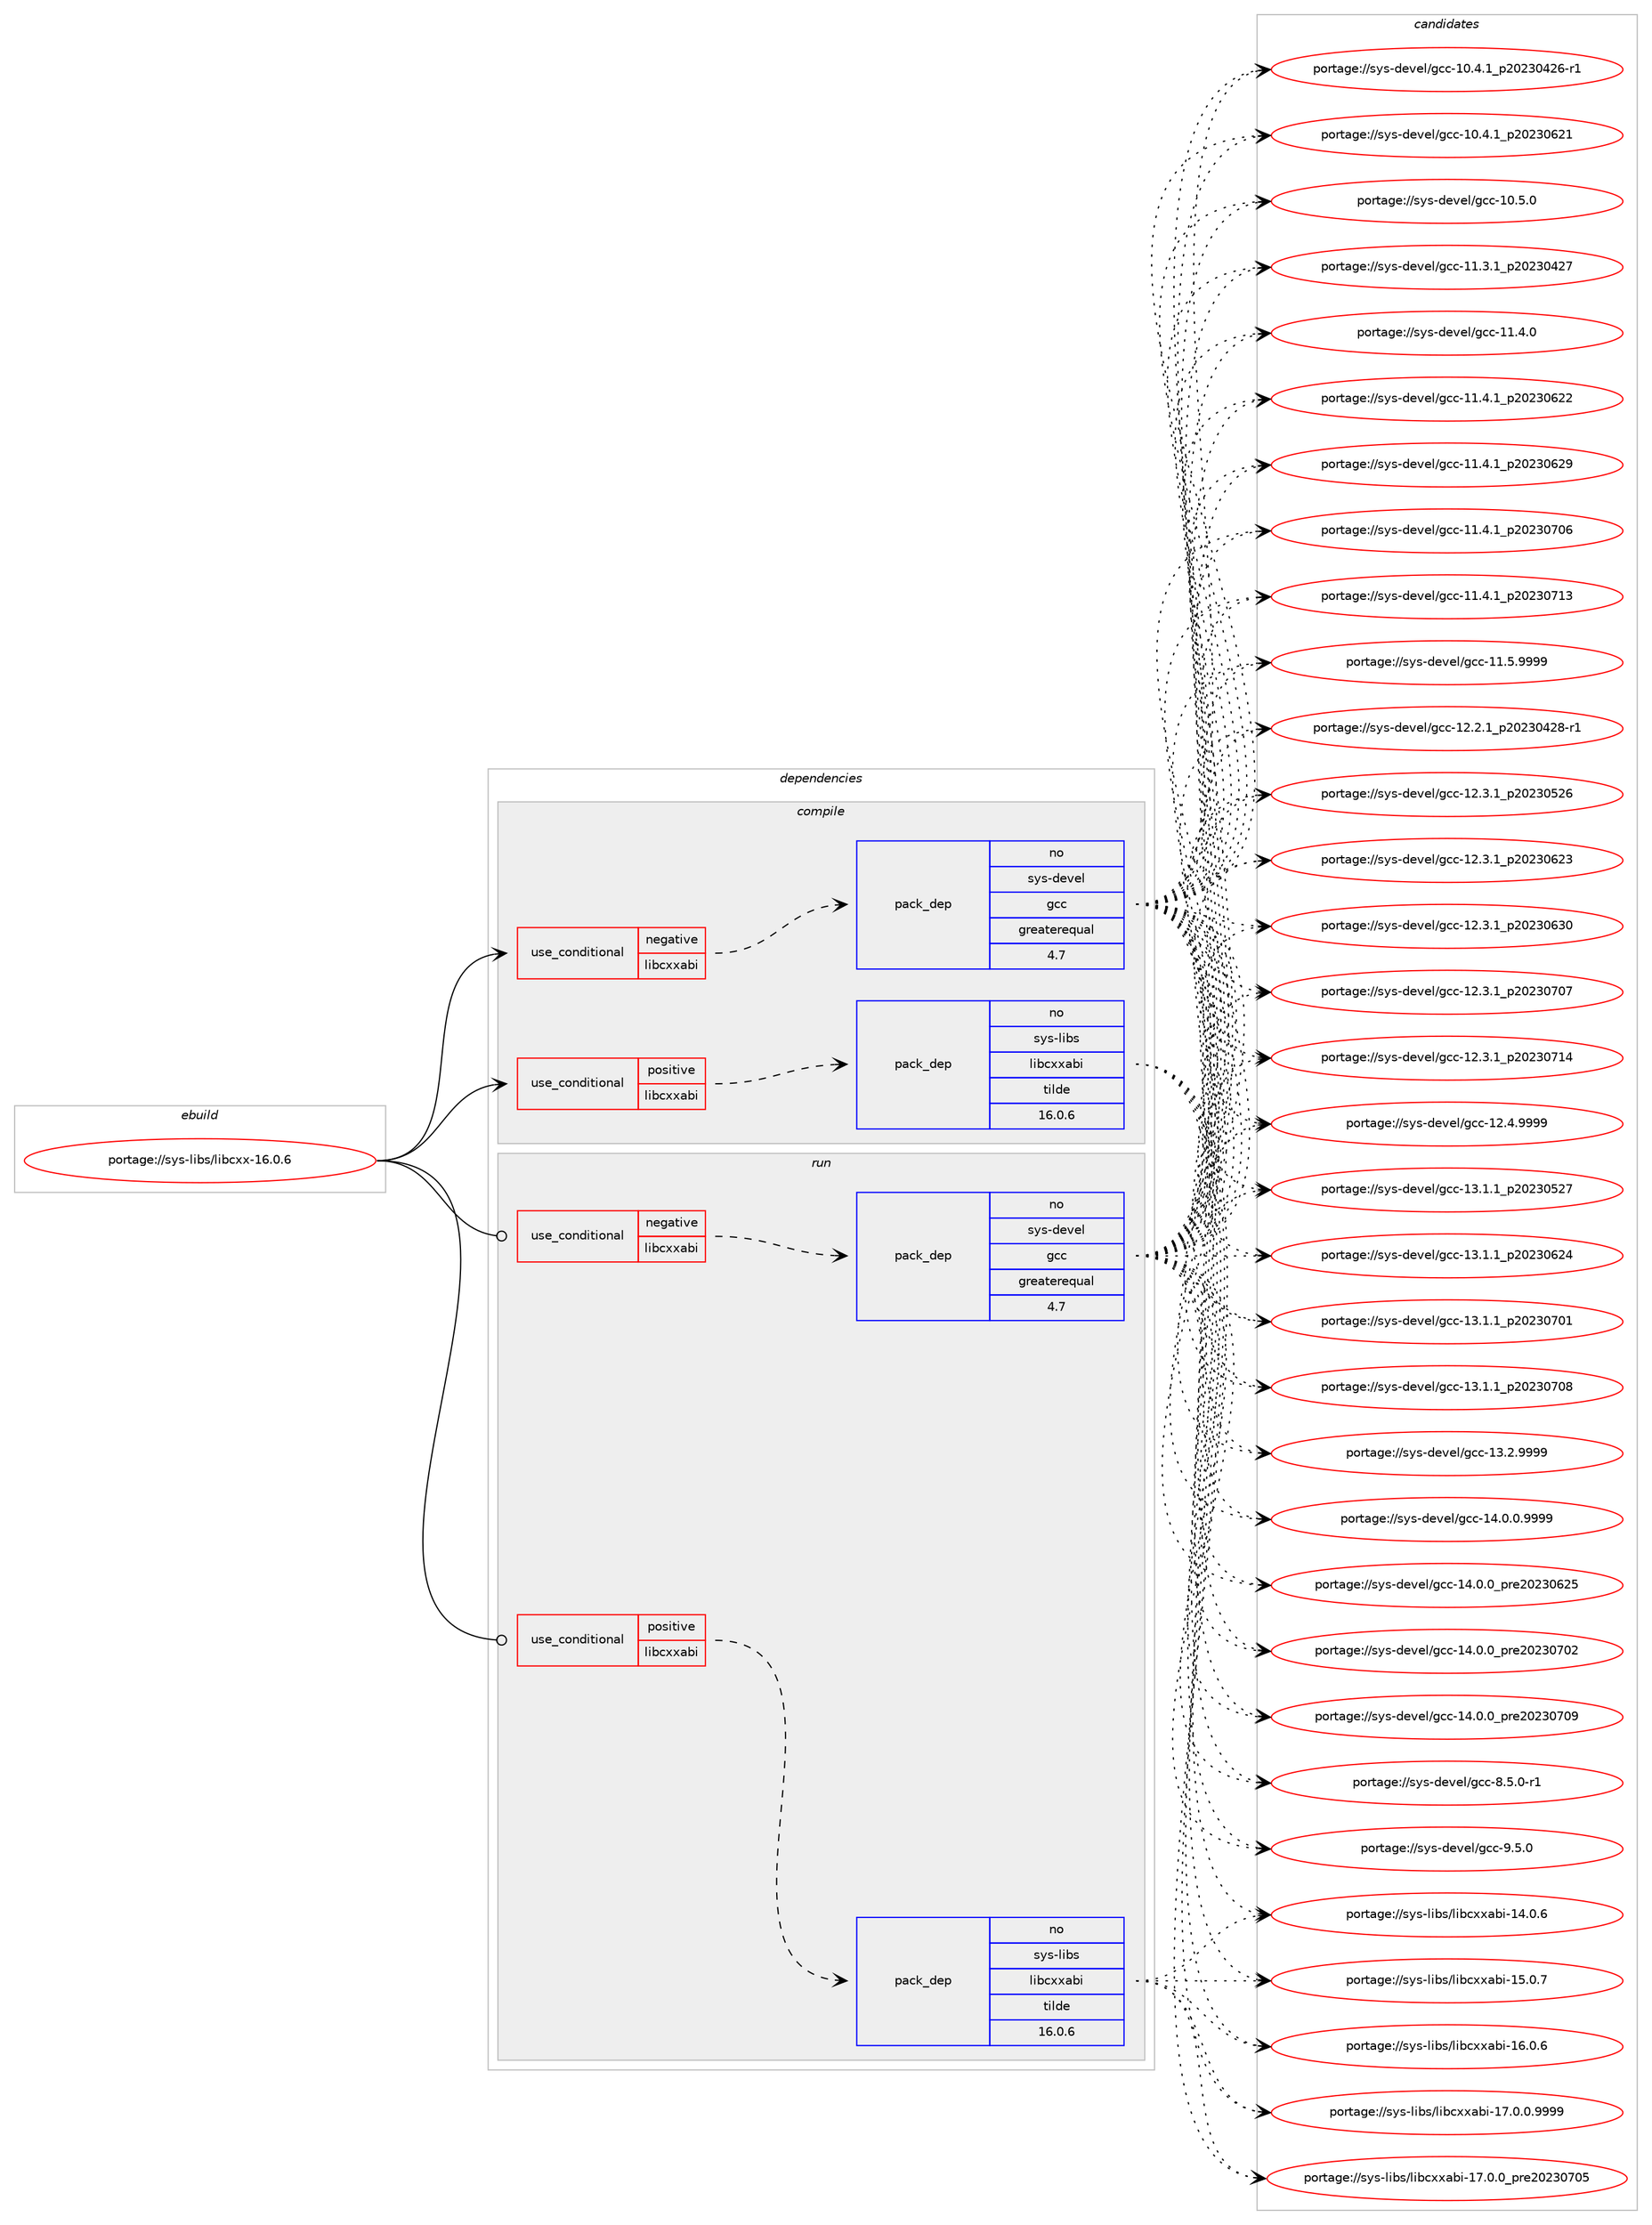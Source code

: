 digraph prolog {

# *************
# Graph options
# *************

newrank=true;
concentrate=true;
compound=true;
graph [rankdir=LR,fontname=Helvetica,fontsize=10,ranksep=1.5];#, ranksep=2.5, nodesep=0.2];
edge  [arrowhead=vee];
node  [fontname=Helvetica,fontsize=10];

# **********
# The ebuild
# **********

subgraph cluster_leftcol {
color=gray;
rank=same;
label=<<i>ebuild</i>>;
id [label="portage://sys-libs/libcxx-16.0.6", color=red, width=4, href="../sys-libs/libcxx-16.0.6.svg"];
}

# ****************
# The dependencies
# ****************

subgraph cluster_midcol {
color=gray;
label=<<i>dependencies</i>>;
subgraph cluster_compile {
fillcolor="#eeeeee";
style=filled;
label=<<i>compile</i>>;
subgraph cond1105 {
dependency2064 [label=<<TABLE BORDER="0" CELLBORDER="1" CELLSPACING="0" CELLPADDING="4"><TR><TD ROWSPAN="3" CELLPADDING="10">use_conditional</TD></TR><TR><TD>negative</TD></TR><TR><TD>libcxxabi</TD></TR></TABLE>>, shape=none, color=red];
subgraph pack941 {
dependency2065 [label=<<TABLE BORDER="0" CELLBORDER="1" CELLSPACING="0" CELLPADDING="4" WIDTH="220"><TR><TD ROWSPAN="6" CELLPADDING="30">pack_dep</TD></TR><TR><TD WIDTH="110">no</TD></TR><TR><TD>sys-devel</TD></TR><TR><TD>gcc</TD></TR><TR><TD>greaterequal</TD></TR><TR><TD>4.7</TD></TR></TABLE>>, shape=none, color=blue];
}
dependency2064:e -> dependency2065:w [weight=20,style="dashed",arrowhead="vee"];
}
id:e -> dependency2064:w [weight=20,style="solid",arrowhead="vee"];
subgraph cond1106 {
dependency2066 [label=<<TABLE BORDER="0" CELLBORDER="1" CELLSPACING="0" CELLPADDING="4"><TR><TD ROWSPAN="3" CELLPADDING="10">use_conditional</TD></TR><TR><TD>positive</TD></TR><TR><TD>libcxxabi</TD></TR></TABLE>>, shape=none, color=red];
subgraph pack942 {
dependency2067 [label=<<TABLE BORDER="0" CELLBORDER="1" CELLSPACING="0" CELLPADDING="4" WIDTH="220"><TR><TD ROWSPAN="6" CELLPADDING="30">pack_dep</TD></TR><TR><TD WIDTH="110">no</TD></TR><TR><TD>sys-libs</TD></TR><TR><TD>libcxxabi</TD></TR><TR><TD>tilde</TD></TR><TR><TD>16.0.6</TD></TR></TABLE>>, shape=none, color=blue];
}
dependency2066:e -> dependency2067:w [weight=20,style="dashed",arrowhead="vee"];
}
id:e -> dependency2066:w [weight=20,style="solid",arrowhead="vee"];
# *** BEGIN UNKNOWN DEPENDENCY TYPE (TODO) ***
# id -> package_dependency(portage://sys-libs/libcxx-16.0.6,install,no,sys-devel,llvm,none,[,,],[slot(16)],[])
# *** END UNKNOWN DEPENDENCY TYPE (TODO) ***

# *** BEGIN UNKNOWN DEPENDENCY TYPE (TODO) ***
# id -> package_dependency(portage://sys-libs/libcxx-16.0.6,install,strong,sys-devel,llvm,none,[,,],[slot(0)],[])
# *** END UNKNOWN DEPENDENCY TYPE (TODO) ***

}
subgraph cluster_compileandrun {
fillcolor="#eeeeee";
style=filled;
label=<<i>compile and run</i>>;
}
subgraph cluster_run {
fillcolor="#eeeeee";
style=filled;
label=<<i>run</i>>;
subgraph cond1107 {
dependency2068 [label=<<TABLE BORDER="0" CELLBORDER="1" CELLSPACING="0" CELLPADDING="4"><TR><TD ROWSPAN="3" CELLPADDING="10">use_conditional</TD></TR><TR><TD>negative</TD></TR><TR><TD>libcxxabi</TD></TR></TABLE>>, shape=none, color=red];
subgraph pack943 {
dependency2069 [label=<<TABLE BORDER="0" CELLBORDER="1" CELLSPACING="0" CELLPADDING="4" WIDTH="220"><TR><TD ROWSPAN="6" CELLPADDING="30">pack_dep</TD></TR><TR><TD WIDTH="110">no</TD></TR><TR><TD>sys-devel</TD></TR><TR><TD>gcc</TD></TR><TR><TD>greaterequal</TD></TR><TR><TD>4.7</TD></TR></TABLE>>, shape=none, color=blue];
}
dependency2068:e -> dependency2069:w [weight=20,style="dashed",arrowhead="vee"];
}
id:e -> dependency2068:w [weight=20,style="solid",arrowhead="odot"];
subgraph cond1108 {
dependency2070 [label=<<TABLE BORDER="0" CELLBORDER="1" CELLSPACING="0" CELLPADDING="4"><TR><TD ROWSPAN="3" CELLPADDING="10">use_conditional</TD></TR><TR><TD>positive</TD></TR><TR><TD>libcxxabi</TD></TR></TABLE>>, shape=none, color=red];
subgraph pack944 {
dependency2071 [label=<<TABLE BORDER="0" CELLBORDER="1" CELLSPACING="0" CELLPADDING="4" WIDTH="220"><TR><TD ROWSPAN="6" CELLPADDING="30">pack_dep</TD></TR><TR><TD WIDTH="110">no</TD></TR><TR><TD>sys-libs</TD></TR><TR><TD>libcxxabi</TD></TR><TR><TD>tilde</TD></TR><TR><TD>16.0.6</TD></TR></TABLE>>, shape=none, color=blue];
}
dependency2070:e -> dependency2071:w [weight=20,style="dashed",arrowhead="vee"];
}
id:e -> dependency2070:w [weight=20,style="solid",arrowhead="odot"];
}
}

# **************
# The candidates
# **************

subgraph cluster_choices {
rank=same;
color=gray;
label=<<i>candidates</i>>;

subgraph choice941 {
color=black;
nodesep=1;
choice11512111545100101118101108471039999454948465246499511250485051485250544511449 [label="portage://sys-devel/gcc-10.4.1_p20230426-r1", color=red, width=4,href="../sys-devel/gcc-10.4.1_p20230426-r1.svg"];
choice1151211154510010111810110847103999945494846524649951125048505148545049 [label="portage://sys-devel/gcc-10.4.1_p20230621", color=red, width=4,href="../sys-devel/gcc-10.4.1_p20230621.svg"];
choice1151211154510010111810110847103999945494846534648 [label="portage://sys-devel/gcc-10.5.0", color=red, width=4,href="../sys-devel/gcc-10.5.0.svg"];
choice1151211154510010111810110847103999945494946514649951125048505148525055 [label="portage://sys-devel/gcc-11.3.1_p20230427", color=red, width=4,href="../sys-devel/gcc-11.3.1_p20230427.svg"];
choice1151211154510010111810110847103999945494946524648 [label="portage://sys-devel/gcc-11.4.0", color=red, width=4,href="../sys-devel/gcc-11.4.0.svg"];
choice1151211154510010111810110847103999945494946524649951125048505148545050 [label="portage://sys-devel/gcc-11.4.1_p20230622", color=red, width=4,href="../sys-devel/gcc-11.4.1_p20230622.svg"];
choice1151211154510010111810110847103999945494946524649951125048505148545057 [label="portage://sys-devel/gcc-11.4.1_p20230629", color=red, width=4,href="../sys-devel/gcc-11.4.1_p20230629.svg"];
choice1151211154510010111810110847103999945494946524649951125048505148554854 [label="portage://sys-devel/gcc-11.4.1_p20230706", color=red, width=4,href="../sys-devel/gcc-11.4.1_p20230706.svg"];
choice1151211154510010111810110847103999945494946524649951125048505148554951 [label="portage://sys-devel/gcc-11.4.1_p20230713", color=red, width=4,href="../sys-devel/gcc-11.4.1_p20230713.svg"];
choice1151211154510010111810110847103999945494946534657575757 [label="portage://sys-devel/gcc-11.5.9999", color=red, width=4,href="../sys-devel/gcc-11.5.9999.svg"];
choice11512111545100101118101108471039999454950465046499511250485051485250564511449 [label="portage://sys-devel/gcc-12.2.1_p20230428-r1", color=red, width=4,href="../sys-devel/gcc-12.2.1_p20230428-r1.svg"];
choice1151211154510010111810110847103999945495046514649951125048505148535054 [label="portage://sys-devel/gcc-12.3.1_p20230526", color=red, width=4,href="../sys-devel/gcc-12.3.1_p20230526.svg"];
choice1151211154510010111810110847103999945495046514649951125048505148545051 [label="portage://sys-devel/gcc-12.3.1_p20230623", color=red, width=4,href="../sys-devel/gcc-12.3.1_p20230623.svg"];
choice1151211154510010111810110847103999945495046514649951125048505148545148 [label="portage://sys-devel/gcc-12.3.1_p20230630", color=red, width=4,href="../sys-devel/gcc-12.3.1_p20230630.svg"];
choice1151211154510010111810110847103999945495046514649951125048505148554855 [label="portage://sys-devel/gcc-12.3.1_p20230707", color=red, width=4,href="../sys-devel/gcc-12.3.1_p20230707.svg"];
choice1151211154510010111810110847103999945495046514649951125048505148554952 [label="portage://sys-devel/gcc-12.3.1_p20230714", color=red, width=4,href="../sys-devel/gcc-12.3.1_p20230714.svg"];
choice1151211154510010111810110847103999945495046524657575757 [label="portage://sys-devel/gcc-12.4.9999", color=red, width=4,href="../sys-devel/gcc-12.4.9999.svg"];
choice1151211154510010111810110847103999945495146494649951125048505148535055 [label="portage://sys-devel/gcc-13.1.1_p20230527", color=red, width=4,href="../sys-devel/gcc-13.1.1_p20230527.svg"];
choice1151211154510010111810110847103999945495146494649951125048505148545052 [label="portage://sys-devel/gcc-13.1.1_p20230624", color=red, width=4,href="../sys-devel/gcc-13.1.1_p20230624.svg"];
choice1151211154510010111810110847103999945495146494649951125048505148554849 [label="portage://sys-devel/gcc-13.1.1_p20230701", color=red, width=4,href="../sys-devel/gcc-13.1.1_p20230701.svg"];
choice1151211154510010111810110847103999945495146494649951125048505148554856 [label="portage://sys-devel/gcc-13.1.1_p20230708", color=red, width=4,href="../sys-devel/gcc-13.1.1_p20230708.svg"];
choice1151211154510010111810110847103999945495146504657575757 [label="portage://sys-devel/gcc-13.2.9999", color=red, width=4,href="../sys-devel/gcc-13.2.9999.svg"];
choice11512111545100101118101108471039999454952464846484657575757 [label="portage://sys-devel/gcc-14.0.0.9999", color=red, width=4,href="../sys-devel/gcc-14.0.0.9999.svg"];
choice1151211154510010111810110847103999945495246484648951121141015048505148545053 [label="portage://sys-devel/gcc-14.0.0_pre20230625", color=red, width=4,href="../sys-devel/gcc-14.0.0_pre20230625.svg"];
choice1151211154510010111810110847103999945495246484648951121141015048505148554850 [label="portage://sys-devel/gcc-14.0.0_pre20230702", color=red, width=4,href="../sys-devel/gcc-14.0.0_pre20230702.svg"];
choice1151211154510010111810110847103999945495246484648951121141015048505148554857 [label="portage://sys-devel/gcc-14.0.0_pre20230709", color=red, width=4,href="../sys-devel/gcc-14.0.0_pre20230709.svg"];
choice115121115451001011181011084710399994556465346484511449 [label="portage://sys-devel/gcc-8.5.0-r1", color=red, width=4,href="../sys-devel/gcc-8.5.0-r1.svg"];
choice11512111545100101118101108471039999455746534648 [label="portage://sys-devel/gcc-9.5.0", color=red, width=4,href="../sys-devel/gcc-9.5.0.svg"];
dependency2065:e -> choice11512111545100101118101108471039999454948465246499511250485051485250544511449:w [style=dotted,weight="100"];
dependency2065:e -> choice1151211154510010111810110847103999945494846524649951125048505148545049:w [style=dotted,weight="100"];
dependency2065:e -> choice1151211154510010111810110847103999945494846534648:w [style=dotted,weight="100"];
dependency2065:e -> choice1151211154510010111810110847103999945494946514649951125048505148525055:w [style=dotted,weight="100"];
dependency2065:e -> choice1151211154510010111810110847103999945494946524648:w [style=dotted,weight="100"];
dependency2065:e -> choice1151211154510010111810110847103999945494946524649951125048505148545050:w [style=dotted,weight="100"];
dependency2065:e -> choice1151211154510010111810110847103999945494946524649951125048505148545057:w [style=dotted,weight="100"];
dependency2065:e -> choice1151211154510010111810110847103999945494946524649951125048505148554854:w [style=dotted,weight="100"];
dependency2065:e -> choice1151211154510010111810110847103999945494946524649951125048505148554951:w [style=dotted,weight="100"];
dependency2065:e -> choice1151211154510010111810110847103999945494946534657575757:w [style=dotted,weight="100"];
dependency2065:e -> choice11512111545100101118101108471039999454950465046499511250485051485250564511449:w [style=dotted,weight="100"];
dependency2065:e -> choice1151211154510010111810110847103999945495046514649951125048505148535054:w [style=dotted,weight="100"];
dependency2065:e -> choice1151211154510010111810110847103999945495046514649951125048505148545051:w [style=dotted,weight="100"];
dependency2065:e -> choice1151211154510010111810110847103999945495046514649951125048505148545148:w [style=dotted,weight="100"];
dependency2065:e -> choice1151211154510010111810110847103999945495046514649951125048505148554855:w [style=dotted,weight="100"];
dependency2065:e -> choice1151211154510010111810110847103999945495046514649951125048505148554952:w [style=dotted,weight="100"];
dependency2065:e -> choice1151211154510010111810110847103999945495046524657575757:w [style=dotted,weight="100"];
dependency2065:e -> choice1151211154510010111810110847103999945495146494649951125048505148535055:w [style=dotted,weight="100"];
dependency2065:e -> choice1151211154510010111810110847103999945495146494649951125048505148545052:w [style=dotted,weight="100"];
dependency2065:e -> choice1151211154510010111810110847103999945495146494649951125048505148554849:w [style=dotted,weight="100"];
dependency2065:e -> choice1151211154510010111810110847103999945495146494649951125048505148554856:w [style=dotted,weight="100"];
dependency2065:e -> choice1151211154510010111810110847103999945495146504657575757:w [style=dotted,weight="100"];
dependency2065:e -> choice11512111545100101118101108471039999454952464846484657575757:w [style=dotted,weight="100"];
dependency2065:e -> choice1151211154510010111810110847103999945495246484648951121141015048505148545053:w [style=dotted,weight="100"];
dependency2065:e -> choice1151211154510010111810110847103999945495246484648951121141015048505148554850:w [style=dotted,weight="100"];
dependency2065:e -> choice1151211154510010111810110847103999945495246484648951121141015048505148554857:w [style=dotted,weight="100"];
dependency2065:e -> choice115121115451001011181011084710399994556465346484511449:w [style=dotted,weight="100"];
dependency2065:e -> choice11512111545100101118101108471039999455746534648:w [style=dotted,weight="100"];
}
subgraph choice942 {
color=black;
nodesep=1;
choice1151211154510810598115471081059899120120979810545495246484654 [label="portage://sys-libs/libcxxabi-14.0.6", color=red, width=4,href="../sys-libs/libcxxabi-14.0.6.svg"];
choice1151211154510810598115471081059899120120979810545495346484655 [label="portage://sys-libs/libcxxabi-15.0.7", color=red, width=4,href="../sys-libs/libcxxabi-15.0.7.svg"];
choice1151211154510810598115471081059899120120979810545495446484654 [label="portage://sys-libs/libcxxabi-16.0.6", color=red, width=4,href="../sys-libs/libcxxabi-16.0.6.svg"];
choice11512111545108105981154710810598991201209798105454955464846484657575757 [label="portage://sys-libs/libcxxabi-17.0.0.9999", color=red, width=4,href="../sys-libs/libcxxabi-17.0.0.9999.svg"];
choice1151211154510810598115471081059899120120979810545495546484648951121141015048505148554853 [label="portage://sys-libs/libcxxabi-17.0.0_pre20230705", color=red, width=4,href="../sys-libs/libcxxabi-17.0.0_pre20230705.svg"];
dependency2067:e -> choice1151211154510810598115471081059899120120979810545495246484654:w [style=dotted,weight="100"];
dependency2067:e -> choice1151211154510810598115471081059899120120979810545495346484655:w [style=dotted,weight="100"];
dependency2067:e -> choice1151211154510810598115471081059899120120979810545495446484654:w [style=dotted,weight="100"];
dependency2067:e -> choice11512111545108105981154710810598991201209798105454955464846484657575757:w [style=dotted,weight="100"];
dependency2067:e -> choice1151211154510810598115471081059899120120979810545495546484648951121141015048505148554853:w [style=dotted,weight="100"];
}
subgraph choice943 {
color=black;
nodesep=1;
choice11512111545100101118101108471039999454948465246499511250485051485250544511449 [label="portage://sys-devel/gcc-10.4.1_p20230426-r1", color=red, width=4,href="../sys-devel/gcc-10.4.1_p20230426-r1.svg"];
choice1151211154510010111810110847103999945494846524649951125048505148545049 [label="portage://sys-devel/gcc-10.4.1_p20230621", color=red, width=4,href="../sys-devel/gcc-10.4.1_p20230621.svg"];
choice1151211154510010111810110847103999945494846534648 [label="portage://sys-devel/gcc-10.5.0", color=red, width=4,href="../sys-devel/gcc-10.5.0.svg"];
choice1151211154510010111810110847103999945494946514649951125048505148525055 [label="portage://sys-devel/gcc-11.3.1_p20230427", color=red, width=4,href="../sys-devel/gcc-11.3.1_p20230427.svg"];
choice1151211154510010111810110847103999945494946524648 [label="portage://sys-devel/gcc-11.4.0", color=red, width=4,href="../sys-devel/gcc-11.4.0.svg"];
choice1151211154510010111810110847103999945494946524649951125048505148545050 [label="portage://sys-devel/gcc-11.4.1_p20230622", color=red, width=4,href="../sys-devel/gcc-11.4.1_p20230622.svg"];
choice1151211154510010111810110847103999945494946524649951125048505148545057 [label="portage://sys-devel/gcc-11.4.1_p20230629", color=red, width=4,href="../sys-devel/gcc-11.4.1_p20230629.svg"];
choice1151211154510010111810110847103999945494946524649951125048505148554854 [label="portage://sys-devel/gcc-11.4.1_p20230706", color=red, width=4,href="../sys-devel/gcc-11.4.1_p20230706.svg"];
choice1151211154510010111810110847103999945494946524649951125048505148554951 [label="portage://sys-devel/gcc-11.4.1_p20230713", color=red, width=4,href="../sys-devel/gcc-11.4.1_p20230713.svg"];
choice1151211154510010111810110847103999945494946534657575757 [label="portage://sys-devel/gcc-11.5.9999", color=red, width=4,href="../sys-devel/gcc-11.5.9999.svg"];
choice11512111545100101118101108471039999454950465046499511250485051485250564511449 [label="portage://sys-devel/gcc-12.2.1_p20230428-r1", color=red, width=4,href="../sys-devel/gcc-12.2.1_p20230428-r1.svg"];
choice1151211154510010111810110847103999945495046514649951125048505148535054 [label="portage://sys-devel/gcc-12.3.1_p20230526", color=red, width=4,href="../sys-devel/gcc-12.3.1_p20230526.svg"];
choice1151211154510010111810110847103999945495046514649951125048505148545051 [label="portage://sys-devel/gcc-12.3.1_p20230623", color=red, width=4,href="../sys-devel/gcc-12.3.1_p20230623.svg"];
choice1151211154510010111810110847103999945495046514649951125048505148545148 [label="portage://sys-devel/gcc-12.3.1_p20230630", color=red, width=4,href="../sys-devel/gcc-12.3.1_p20230630.svg"];
choice1151211154510010111810110847103999945495046514649951125048505148554855 [label="portage://sys-devel/gcc-12.3.1_p20230707", color=red, width=4,href="../sys-devel/gcc-12.3.1_p20230707.svg"];
choice1151211154510010111810110847103999945495046514649951125048505148554952 [label="portage://sys-devel/gcc-12.3.1_p20230714", color=red, width=4,href="../sys-devel/gcc-12.3.1_p20230714.svg"];
choice1151211154510010111810110847103999945495046524657575757 [label="portage://sys-devel/gcc-12.4.9999", color=red, width=4,href="../sys-devel/gcc-12.4.9999.svg"];
choice1151211154510010111810110847103999945495146494649951125048505148535055 [label="portage://sys-devel/gcc-13.1.1_p20230527", color=red, width=4,href="../sys-devel/gcc-13.1.1_p20230527.svg"];
choice1151211154510010111810110847103999945495146494649951125048505148545052 [label="portage://sys-devel/gcc-13.1.1_p20230624", color=red, width=4,href="../sys-devel/gcc-13.1.1_p20230624.svg"];
choice1151211154510010111810110847103999945495146494649951125048505148554849 [label="portage://sys-devel/gcc-13.1.1_p20230701", color=red, width=4,href="../sys-devel/gcc-13.1.1_p20230701.svg"];
choice1151211154510010111810110847103999945495146494649951125048505148554856 [label="portage://sys-devel/gcc-13.1.1_p20230708", color=red, width=4,href="../sys-devel/gcc-13.1.1_p20230708.svg"];
choice1151211154510010111810110847103999945495146504657575757 [label="portage://sys-devel/gcc-13.2.9999", color=red, width=4,href="../sys-devel/gcc-13.2.9999.svg"];
choice11512111545100101118101108471039999454952464846484657575757 [label="portage://sys-devel/gcc-14.0.0.9999", color=red, width=4,href="../sys-devel/gcc-14.0.0.9999.svg"];
choice1151211154510010111810110847103999945495246484648951121141015048505148545053 [label="portage://sys-devel/gcc-14.0.0_pre20230625", color=red, width=4,href="../sys-devel/gcc-14.0.0_pre20230625.svg"];
choice1151211154510010111810110847103999945495246484648951121141015048505148554850 [label="portage://sys-devel/gcc-14.0.0_pre20230702", color=red, width=4,href="../sys-devel/gcc-14.0.0_pre20230702.svg"];
choice1151211154510010111810110847103999945495246484648951121141015048505148554857 [label="portage://sys-devel/gcc-14.0.0_pre20230709", color=red, width=4,href="../sys-devel/gcc-14.0.0_pre20230709.svg"];
choice115121115451001011181011084710399994556465346484511449 [label="portage://sys-devel/gcc-8.5.0-r1", color=red, width=4,href="../sys-devel/gcc-8.5.0-r1.svg"];
choice11512111545100101118101108471039999455746534648 [label="portage://sys-devel/gcc-9.5.0", color=red, width=4,href="../sys-devel/gcc-9.5.0.svg"];
dependency2069:e -> choice11512111545100101118101108471039999454948465246499511250485051485250544511449:w [style=dotted,weight="100"];
dependency2069:e -> choice1151211154510010111810110847103999945494846524649951125048505148545049:w [style=dotted,weight="100"];
dependency2069:e -> choice1151211154510010111810110847103999945494846534648:w [style=dotted,weight="100"];
dependency2069:e -> choice1151211154510010111810110847103999945494946514649951125048505148525055:w [style=dotted,weight="100"];
dependency2069:e -> choice1151211154510010111810110847103999945494946524648:w [style=dotted,weight="100"];
dependency2069:e -> choice1151211154510010111810110847103999945494946524649951125048505148545050:w [style=dotted,weight="100"];
dependency2069:e -> choice1151211154510010111810110847103999945494946524649951125048505148545057:w [style=dotted,weight="100"];
dependency2069:e -> choice1151211154510010111810110847103999945494946524649951125048505148554854:w [style=dotted,weight="100"];
dependency2069:e -> choice1151211154510010111810110847103999945494946524649951125048505148554951:w [style=dotted,weight="100"];
dependency2069:e -> choice1151211154510010111810110847103999945494946534657575757:w [style=dotted,weight="100"];
dependency2069:e -> choice11512111545100101118101108471039999454950465046499511250485051485250564511449:w [style=dotted,weight="100"];
dependency2069:e -> choice1151211154510010111810110847103999945495046514649951125048505148535054:w [style=dotted,weight="100"];
dependency2069:e -> choice1151211154510010111810110847103999945495046514649951125048505148545051:w [style=dotted,weight="100"];
dependency2069:e -> choice1151211154510010111810110847103999945495046514649951125048505148545148:w [style=dotted,weight="100"];
dependency2069:e -> choice1151211154510010111810110847103999945495046514649951125048505148554855:w [style=dotted,weight="100"];
dependency2069:e -> choice1151211154510010111810110847103999945495046514649951125048505148554952:w [style=dotted,weight="100"];
dependency2069:e -> choice1151211154510010111810110847103999945495046524657575757:w [style=dotted,weight="100"];
dependency2069:e -> choice1151211154510010111810110847103999945495146494649951125048505148535055:w [style=dotted,weight="100"];
dependency2069:e -> choice1151211154510010111810110847103999945495146494649951125048505148545052:w [style=dotted,weight="100"];
dependency2069:e -> choice1151211154510010111810110847103999945495146494649951125048505148554849:w [style=dotted,weight="100"];
dependency2069:e -> choice1151211154510010111810110847103999945495146494649951125048505148554856:w [style=dotted,weight="100"];
dependency2069:e -> choice1151211154510010111810110847103999945495146504657575757:w [style=dotted,weight="100"];
dependency2069:e -> choice11512111545100101118101108471039999454952464846484657575757:w [style=dotted,weight="100"];
dependency2069:e -> choice1151211154510010111810110847103999945495246484648951121141015048505148545053:w [style=dotted,weight="100"];
dependency2069:e -> choice1151211154510010111810110847103999945495246484648951121141015048505148554850:w [style=dotted,weight="100"];
dependency2069:e -> choice1151211154510010111810110847103999945495246484648951121141015048505148554857:w [style=dotted,weight="100"];
dependency2069:e -> choice115121115451001011181011084710399994556465346484511449:w [style=dotted,weight="100"];
dependency2069:e -> choice11512111545100101118101108471039999455746534648:w [style=dotted,weight="100"];
}
subgraph choice944 {
color=black;
nodesep=1;
choice1151211154510810598115471081059899120120979810545495246484654 [label="portage://sys-libs/libcxxabi-14.0.6", color=red, width=4,href="../sys-libs/libcxxabi-14.0.6.svg"];
choice1151211154510810598115471081059899120120979810545495346484655 [label="portage://sys-libs/libcxxabi-15.0.7", color=red, width=4,href="../sys-libs/libcxxabi-15.0.7.svg"];
choice1151211154510810598115471081059899120120979810545495446484654 [label="portage://sys-libs/libcxxabi-16.0.6", color=red, width=4,href="../sys-libs/libcxxabi-16.0.6.svg"];
choice11512111545108105981154710810598991201209798105454955464846484657575757 [label="portage://sys-libs/libcxxabi-17.0.0.9999", color=red, width=4,href="../sys-libs/libcxxabi-17.0.0.9999.svg"];
choice1151211154510810598115471081059899120120979810545495546484648951121141015048505148554853 [label="portage://sys-libs/libcxxabi-17.0.0_pre20230705", color=red, width=4,href="../sys-libs/libcxxabi-17.0.0_pre20230705.svg"];
dependency2071:e -> choice1151211154510810598115471081059899120120979810545495246484654:w [style=dotted,weight="100"];
dependency2071:e -> choice1151211154510810598115471081059899120120979810545495346484655:w [style=dotted,weight="100"];
dependency2071:e -> choice1151211154510810598115471081059899120120979810545495446484654:w [style=dotted,weight="100"];
dependency2071:e -> choice11512111545108105981154710810598991201209798105454955464846484657575757:w [style=dotted,weight="100"];
dependency2071:e -> choice1151211154510810598115471081059899120120979810545495546484648951121141015048505148554853:w [style=dotted,weight="100"];
}
}

}
